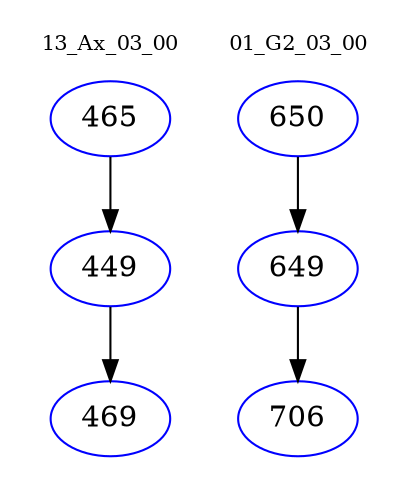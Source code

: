 digraph{
subgraph cluster_0 {
color = white
label = "13_Ax_03_00";
fontsize=10;
T0_465 [label="465", color="blue"]
T0_465 -> T0_449 [color="black"]
T0_449 [label="449", color="blue"]
T0_449 -> T0_469 [color="black"]
T0_469 [label="469", color="blue"]
}
subgraph cluster_1 {
color = white
label = "01_G2_03_00";
fontsize=10;
T1_650 [label="650", color="blue"]
T1_650 -> T1_649 [color="black"]
T1_649 [label="649", color="blue"]
T1_649 -> T1_706 [color="black"]
T1_706 [label="706", color="blue"]
}
}
